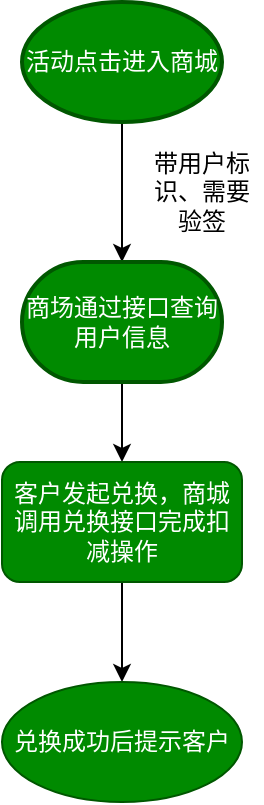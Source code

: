 <mxfile>
    <diagram id="K-FC60PUfvSgusFZpnpV" name="第 1 页">
        <mxGraphModel dx="1287" dy="569" grid="1" gridSize="10" guides="1" tooltips="1" connect="1" arrows="1" fold="1" page="1" pageScale="1" pageWidth="827" pageHeight="1169" math="0" shadow="0">
            <root>
                <mxCell id="0"/>
                <mxCell id="1" parent="0"/>
                <mxCell id="5" value="" style="edgeStyle=none;html=1;" edge="1" parent="1" source="2" target="4">
                    <mxGeometry relative="1" as="geometry"/>
                </mxCell>
                <mxCell id="2" value="活动点击进入商城" style="strokeWidth=2;html=1;shape=mxgraph.flowchart.start_1;whiteSpace=wrap;fillColor=#008a00;fontColor=#ffffff;strokeColor=#005700;" vertex="1" parent="1">
                    <mxGeometry x="340" y="30" width="100" height="60" as="geometry"/>
                </mxCell>
                <mxCell id="9" style="edgeStyle=none;html=1;entryX=0.5;entryY=0;entryDx=0;entryDy=0;" edge="1" parent="1" source="4" target="8">
                    <mxGeometry relative="1" as="geometry"/>
                </mxCell>
                <mxCell id="4" value="商场通过接口查询用户信息" style="strokeWidth=2;html=1;shape=mxgraph.flowchart.terminator;whiteSpace=wrap;fillColor=#008a00;fontColor=#ffffff;strokeColor=#005700;" vertex="1" parent="1">
                    <mxGeometry x="340" y="160" width="100" height="60" as="geometry"/>
                </mxCell>
                <mxCell id="7" value="带用户标识、需要验签" style="text;html=1;strokeColor=none;fillColor=none;align=center;verticalAlign=middle;whiteSpace=wrap;rounded=0;" vertex="1" parent="1">
                    <mxGeometry x="400" y="110" width="60" height="30" as="geometry"/>
                </mxCell>
                <mxCell id="14" value="" style="edgeStyle=none;html=1;" edge="1" parent="1" source="8" target="13">
                    <mxGeometry relative="1" as="geometry"/>
                </mxCell>
                <mxCell id="8" value="客户发起兑换，商城调用兑换接口完成扣减操作" style="rounded=1;whiteSpace=wrap;html=1;fillColor=#008a00;fontColor=#ffffff;strokeColor=#005700;" vertex="1" parent="1">
                    <mxGeometry x="330" y="260" width="120" height="60" as="geometry"/>
                </mxCell>
                <mxCell id="13" value="兑换成功后提示客户" style="ellipse;whiteSpace=wrap;html=1;rounded=1;fillColor=#008a00;fontColor=#ffffff;strokeColor=#005700;" vertex="1" parent="1">
                    <mxGeometry x="330" y="370" width="120" height="60" as="geometry"/>
                </mxCell>
            </root>
        </mxGraphModel>
    </diagram>
</mxfile>